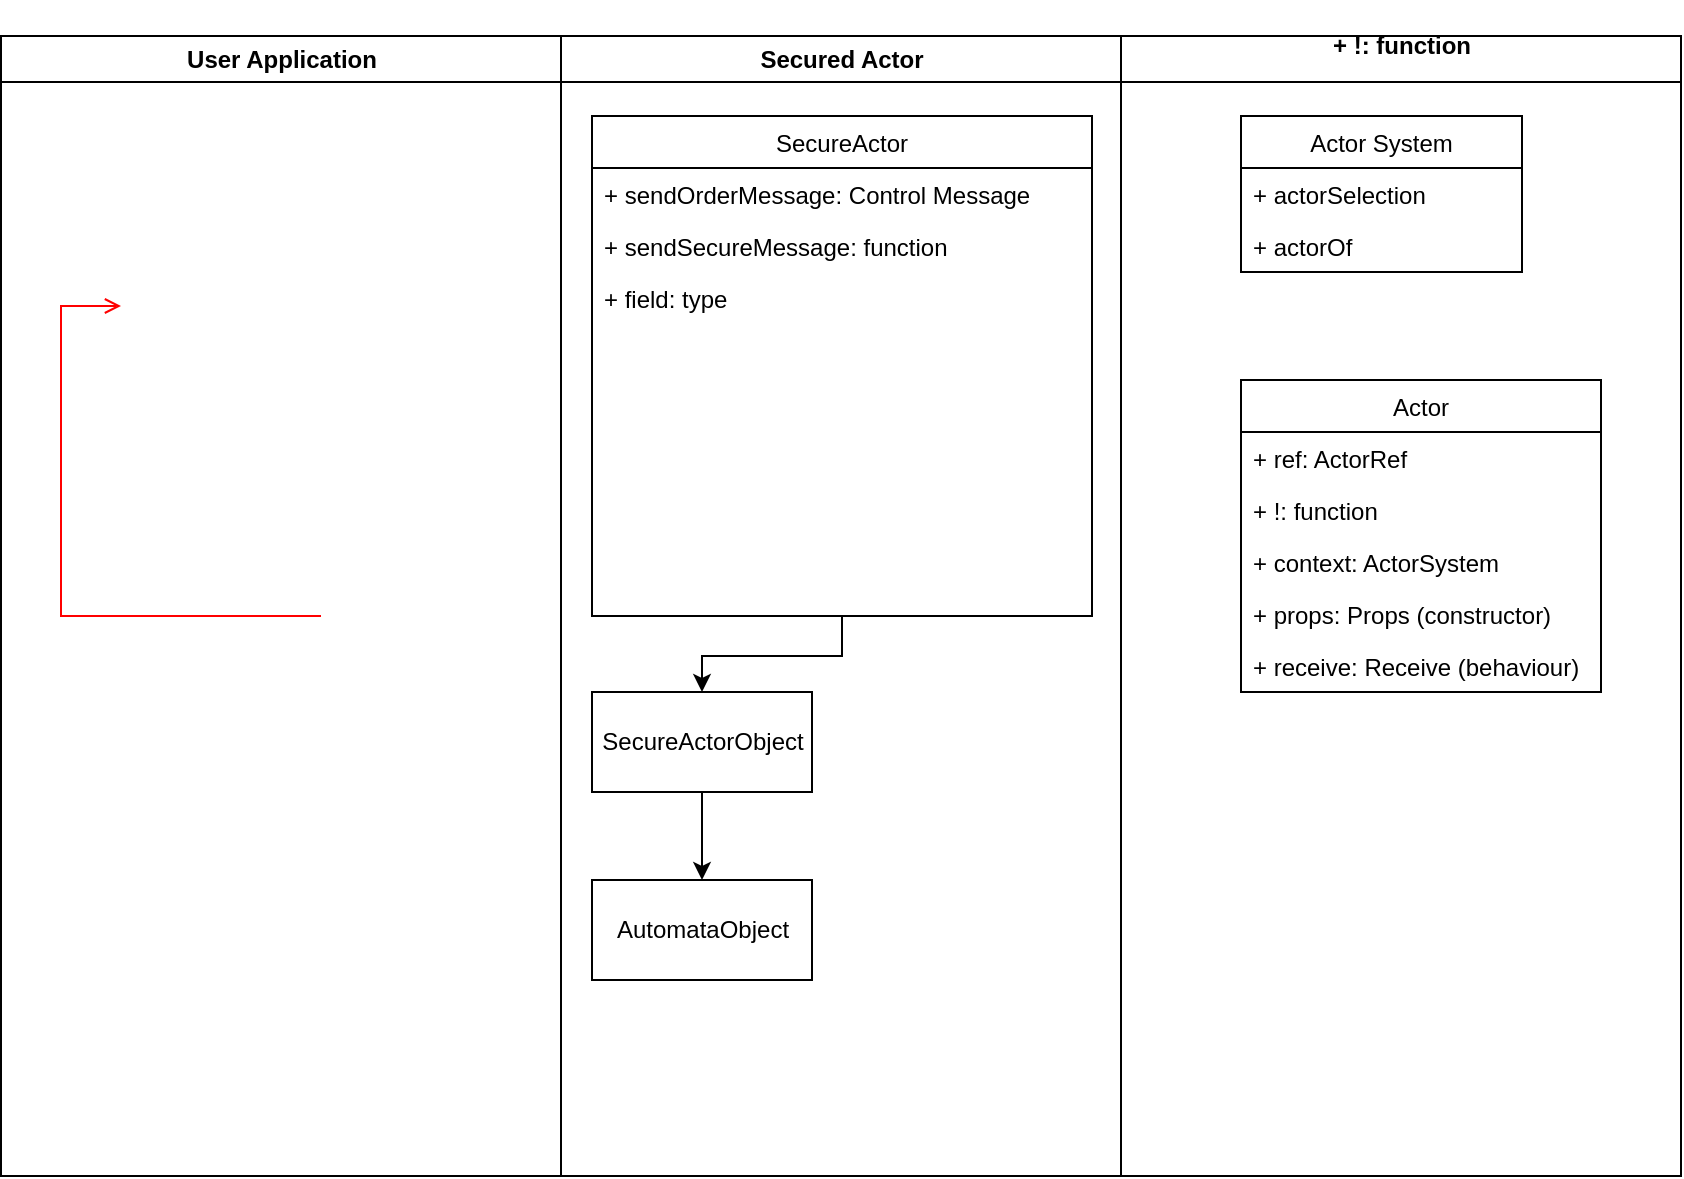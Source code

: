<mxfile version="14.6.3" type="github">
  <diagram name="Page-1" id="e7e014a7-5840-1c2e-5031-d8a46d1fe8dd">
    <mxGraphModel dx="1221" dy="611" grid="1" gridSize="10" guides="1" tooltips="1" connect="1" arrows="1" fold="1" page="1" pageScale="1" pageWidth="1169" pageHeight="826" background="#ffffff" math="0" shadow="0">
      <root>
        <mxCell id="0" />
        <mxCell id="1" parent="0" />
        <mxCell id="2" value="User Application" style="swimlane;whiteSpace=wrap;startSize=23;" parent="1" vertex="1">
          <mxGeometry x="164.5" y="128" width="280" height="570" as="geometry" />
        </mxCell>
        <mxCell id="12" value="" style="edgeStyle=elbowEdgeStyle;elbow=horizontal;strokeColor=#FF0000;endArrow=open;endFill=1;rounded=0" parent="2" source="10" edge="1">
          <mxGeometry width="100" height="100" relative="1" as="geometry">
            <mxPoint x="160" y="290" as="sourcePoint" />
            <mxPoint x="60" y="135" as="targetPoint" />
            <Array as="points">
              <mxPoint x="30" y="250" />
            </Array>
          </mxGeometry>
        </mxCell>
        <mxCell id="3" value="Secured Actor" style="swimlane;whiteSpace=wrap;startSize=23;" parent="1" vertex="1">
          <mxGeometry x="444.5" y="128" width="280" height="570" as="geometry" />
        </mxCell>
        <mxCell id="IVH2vKFqgPVNo_6xjJGo-69" style="edgeStyle=orthogonalEdgeStyle;rounded=0;orthogonalLoop=1;jettySize=auto;html=1;entryX=0.5;entryY=0;entryDx=0;entryDy=0;" edge="1" parent="3" source="IVH2vKFqgPVNo_6xjJGo-62" target="IVH2vKFqgPVNo_6xjJGo-68">
          <mxGeometry relative="1" as="geometry" />
        </mxCell>
        <mxCell id="IVH2vKFqgPVNo_6xjJGo-62" value="SecureActor" style="swimlane;fontStyle=0;childLayout=stackLayout;horizontal=1;startSize=26;fillColor=none;horizontalStack=0;resizeParent=1;resizeParentMax=0;resizeLast=0;collapsible=1;marginBottom=0;" vertex="1" parent="3">
          <mxGeometry x="15.5" y="40" width="250" height="250" as="geometry" />
        </mxCell>
        <mxCell id="IVH2vKFqgPVNo_6xjJGo-63" value="+ sendOrderMessage: Control Message" style="text;strokeColor=none;fillColor=none;align=left;verticalAlign=top;spacingLeft=4;spacingRight=4;overflow=hidden;rotatable=0;points=[[0,0.5],[1,0.5]];portConstraint=eastwest;" vertex="1" parent="IVH2vKFqgPVNo_6xjJGo-62">
          <mxGeometry y="26" width="250" height="26" as="geometry" />
        </mxCell>
        <mxCell id="IVH2vKFqgPVNo_6xjJGo-64" value="+ sendSecureMessage: function" style="text;strokeColor=none;fillColor=none;align=left;verticalAlign=top;spacingLeft=4;spacingRight=4;overflow=hidden;rotatable=0;points=[[0,0.5],[1,0.5]];portConstraint=eastwest;" vertex="1" parent="IVH2vKFqgPVNo_6xjJGo-62">
          <mxGeometry y="52" width="250" height="26" as="geometry" />
        </mxCell>
        <mxCell id="IVH2vKFqgPVNo_6xjJGo-65" value="+ field: type" style="text;strokeColor=none;fillColor=none;align=left;verticalAlign=top;spacingLeft=4;spacingRight=4;overflow=hidden;rotatable=0;points=[[0,0.5],[1,0.5]];portConstraint=eastwest;" vertex="1" parent="IVH2vKFqgPVNo_6xjJGo-62">
          <mxGeometry y="78" width="250" height="172" as="geometry" />
        </mxCell>
        <mxCell id="IVH2vKFqgPVNo_6xjJGo-71" style="edgeStyle=orthogonalEdgeStyle;rounded=0;orthogonalLoop=1;jettySize=auto;html=1;exitX=0.5;exitY=1;exitDx=0;exitDy=0;entryX=0.5;entryY=0;entryDx=0;entryDy=0;" edge="1" parent="3" source="IVH2vKFqgPVNo_6xjJGo-68" target="IVH2vKFqgPVNo_6xjJGo-70">
          <mxGeometry relative="1" as="geometry" />
        </mxCell>
        <mxCell id="IVH2vKFqgPVNo_6xjJGo-68" value="SecureActorObject" style="html=1;" vertex="1" parent="3">
          <mxGeometry x="15.5" y="328" width="110" height="50" as="geometry" />
        </mxCell>
        <mxCell id="IVH2vKFqgPVNo_6xjJGo-70" value="AutomataObject" style="html=1;" vertex="1" parent="3">
          <mxGeometry x="15.5" y="422" width="110" height="50" as="geometry" />
        </mxCell>
        <mxCell id="4" value="&#xa;+ !: function&#xa;&#xa;" style="swimlane;whiteSpace=wrap;startSize=23;" parent="1" vertex="1">
          <mxGeometry x="724.5" y="128" width="280" height="570" as="geometry" />
        </mxCell>
        <mxCell id="IVH2vKFqgPVNo_6xjJGo-41" value="Actor System" style="swimlane;fontStyle=0;childLayout=stackLayout;horizontal=1;startSize=26;fillColor=none;horizontalStack=0;resizeParent=1;resizeParentMax=0;resizeLast=0;collapsible=1;marginBottom=0;" vertex="1" parent="4">
          <mxGeometry x="60" y="40" width="140.5" height="78" as="geometry" />
        </mxCell>
        <mxCell id="IVH2vKFqgPVNo_6xjJGo-42" value="+ actorSelection" style="text;strokeColor=none;fillColor=none;align=left;verticalAlign=top;spacingLeft=4;spacingRight=4;overflow=hidden;rotatable=0;points=[[0,0.5],[1,0.5]];portConstraint=eastwest;" vertex="1" parent="IVH2vKFqgPVNo_6xjJGo-41">
          <mxGeometry y="26" width="140.5" height="26" as="geometry" />
        </mxCell>
        <mxCell id="IVH2vKFqgPVNo_6xjJGo-43" value="+ actorOf" style="text;strokeColor=none;fillColor=none;align=left;verticalAlign=top;spacingLeft=4;spacingRight=4;overflow=hidden;rotatable=0;points=[[0,0.5],[1,0.5]];portConstraint=eastwest;" vertex="1" parent="IVH2vKFqgPVNo_6xjJGo-41">
          <mxGeometry y="52" width="140.5" height="26" as="geometry" />
        </mxCell>
        <mxCell id="IVH2vKFqgPVNo_6xjJGo-45" value="Actor" style="swimlane;fontStyle=0;childLayout=stackLayout;horizontal=1;startSize=26;fillColor=none;horizontalStack=0;resizeParent=1;resizeParentMax=0;resizeLast=0;collapsible=1;marginBottom=0;" vertex="1" parent="4">
          <mxGeometry x="60" y="172" width="180" height="156" as="geometry" />
        </mxCell>
        <mxCell id="IVH2vKFqgPVNo_6xjJGo-59" value="+ ref: ActorRef" style="text;strokeColor=none;fillColor=none;align=left;verticalAlign=top;spacingLeft=4;spacingRight=4;overflow=hidden;rotatable=0;points=[[0,0.5],[1,0.5]];portConstraint=eastwest;" vertex="1" parent="IVH2vKFqgPVNo_6xjJGo-45">
          <mxGeometry y="26" width="180" height="26" as="geometry" />
        </mxCell>
        <mxCell id="IVH2vKFqgPVNo_6xjJGo-46" value="+ !: function" style="text;strokeColor=none;fillColor=none;align=left;verticalAlign=top;spacingLeft=4;spacingRight=4;overflow=hidden;rotatable=0;points=[[0,0.5],[1,0.5]];portConstraint=eastwest;" vertex="1" parent="IVH2vKFqgPVNo_6xjJGo-45">
          <mxGeometry y="52" width="180" height="26" as="geometry" />
        </mxCell>
        <mxCell id="IVH2vKFqgPVNo_6xjJGo-49" style="edgeStyle=orthogonalEdgeStyle;rounded=0;orthogonalLoop=1;jettySize=auto;html=1;exitX=1;exitY=0.5;exitDx=0;exitDy=0;" edge="1" parent="IVH2vKFqgPVNo_6xjJGo-45">
          <mxGeometry relative="1" as="geometry">
            <mxPoint x="150" y="91" as="sourcePoint" />
            <mxPoint x="150" y="91" as="targetPoint" />
          </mxGeometry>
        </mxCell>
        <mxCell id="IVH2vKFqgPVNo_6xjJGo-60" value="+ context: ActorSystem" style="text;strokeColor=none;fillColor=none;align=left;verticalAlign=top;spacingLeft=4;spacingRight=4;overflow=hidden;rotatable=0;points=[[0,0.5],[1,0.5]];portConstraint=eastwest;" vertex="1" parent="IVH2vKFqgPVNo_6xjJGo-45">
          <mxGeometry y="78" width="180" height="26" as="geometry" />
        </mxCell>
        <mxCell id="IVH2vKFqgPVNo_6xjJGo-61" value="+ props: Props (constructor)" style="text;strokeColor=none;fillColor=none;align=left;verticalAlign=top;spacingLeft=4;spacingRight=4;overflow=hidden;rotatable=0;points=[[0,0.5],[1,0.5]];portConstraint=eastwest;" vertex="1" parent="IVH2vKFqgPVNo_6xjJGo-45">
          <mxGeometry y="104" width="180" height="26" as="geometry" />
        </mxCell>
        <mxCell id="IVH2vKFqgPVNo_6xjJGo-66" value="+ receive: Receive (behaviour)" style="text;strokeColor=none;fillColor=none;align=left;verticalAlign=top;spacingLeft=4;spacingRight=4;overflow=hidden;rotatable=0;points=[[0,0.5],[1,0.5]];portConstraint=eastwest;" vertex="1" parent="IVH2vKFqgPVNo_6xjJGo-45">
          <mxGeometry y="130" width="180" height="26" as="geometry" />
        </mxCell>
      </root>
    </mxGraphModel>
  </diagram>
</mxfile>
